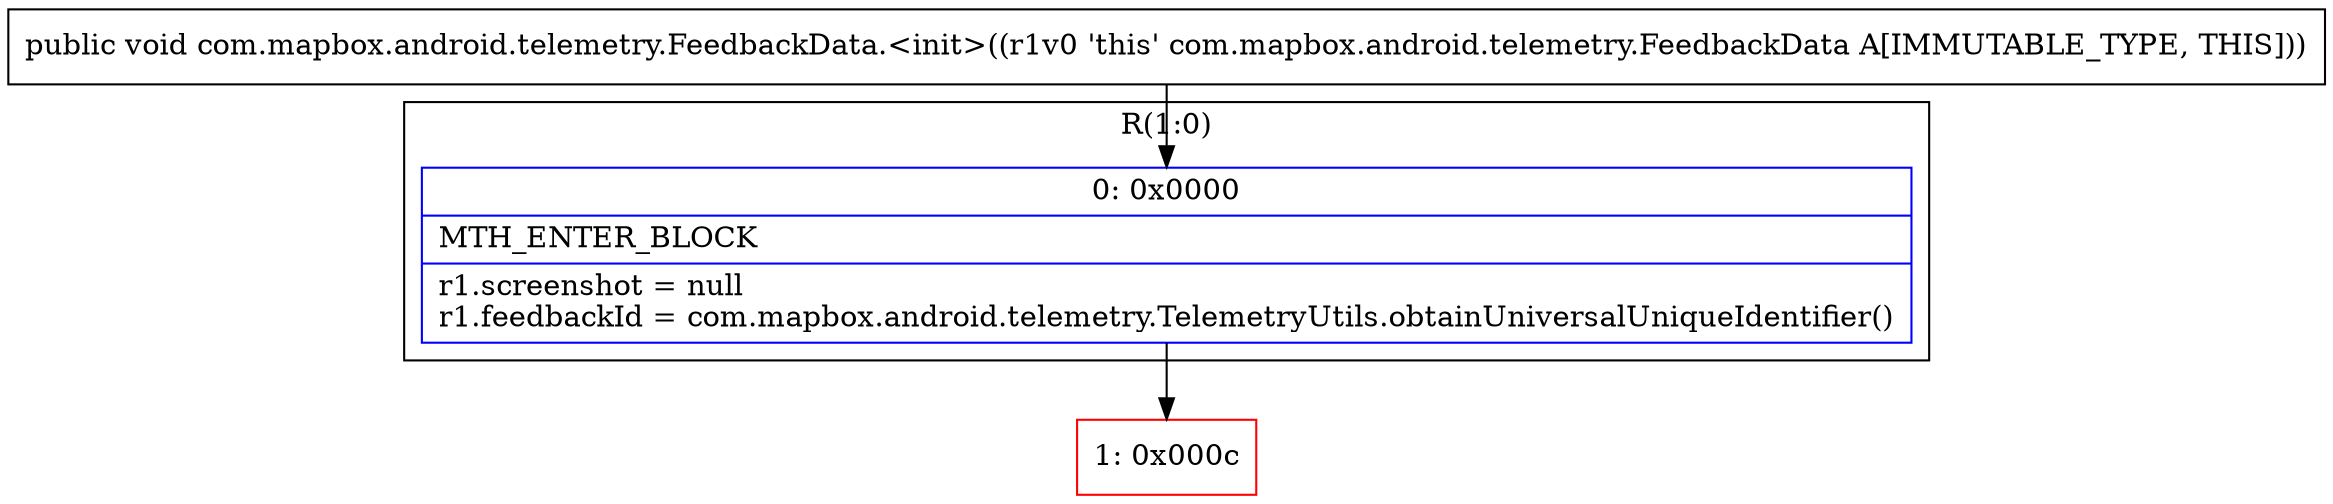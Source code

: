 digraph "CFG forcom.mapbox.android.telemetry.FeedbackData.\<init\>()V" {
subgraph cluster_Region_2059400799 {
label = "R(1:0)";
node [shape=record,color=blue];
Node_0 [shape=record,label="{0\:\ 0x0000|MTH_ENTER_BLOCK\l|r1.screenshot = null\lr1.feedbackId = com.mapbox.android.telemetry.TelemetryUtils.obtainUniversalUniqueIdentifier()\l}"];
}
Node_1 [shape=record,color=red,label="{1\:\ 0x000c}"];
MethodNode[shape=record,label="{public void com.mapbox.android.telemetry.FeedbackData.\<init\>((r1v0 'this' com.mapbox.android.telemetry.FeedbackData A[IMMUTABLE_TYPE, THIS])) }"];
MethodNode -> Node_0;
Node_0 -> Node_1;
}

